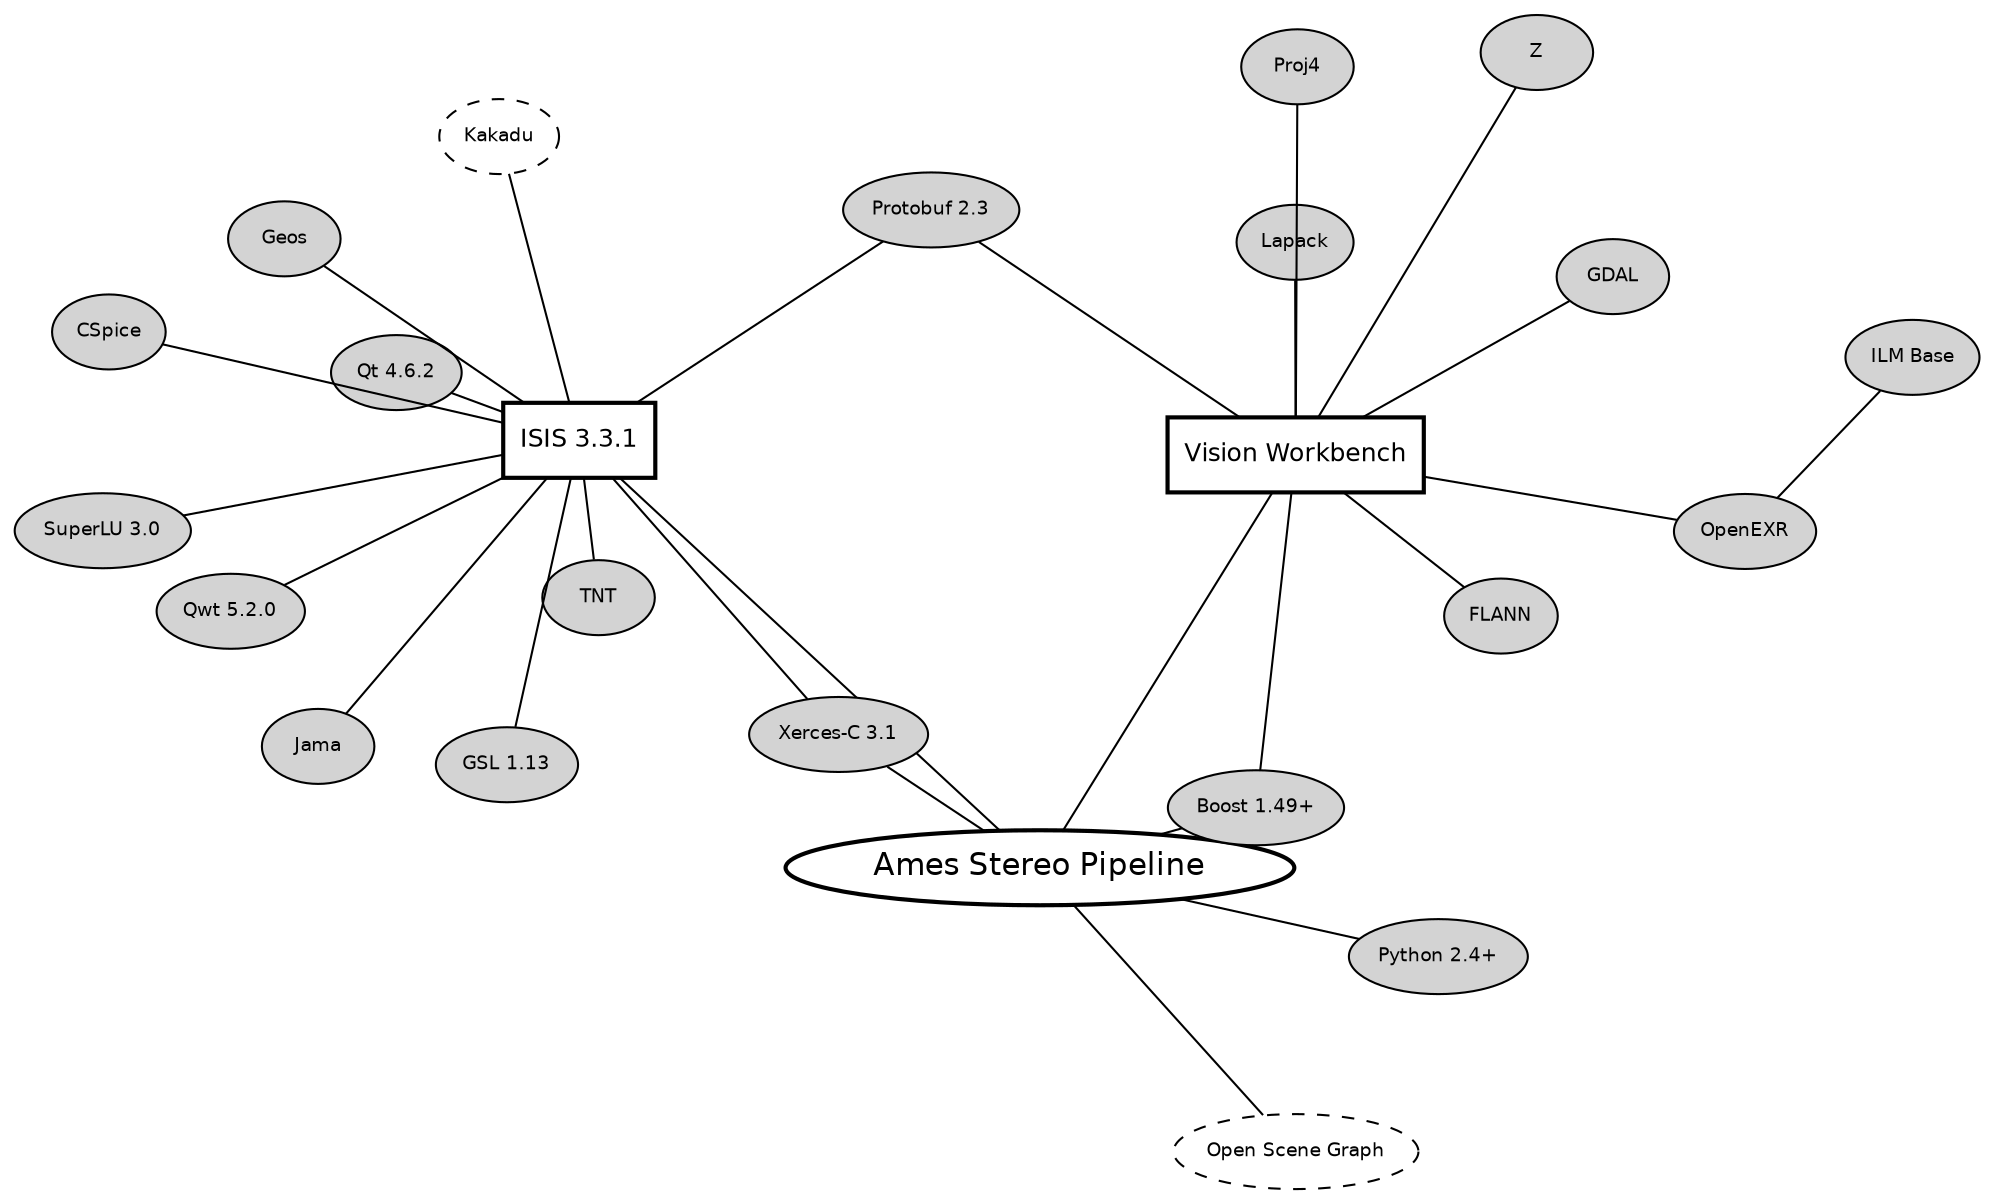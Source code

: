 graph g {

layout="sfdp";
//maxiter=1000000000;
//overlap=false;
mode="KK";
//defaultdist=5;
//normalize=true;
//Damping=0.6;
pad=0.1;
K=1.5


node [fontname="Helvetica"];
// ASP
node [fontsize=15,shape=ellipse,style=bold];
"Ames Stereo Pipeline";
// Important Nodes
node [fontsize=12,shape=box,style=bold];
"Vision Workbench"; "ISIS 3.3.1";
// Minor Nodes
node [fontsize=9,shape=ellipse,style=filled];
"GDAL"; "OpenEXR"; "Lapack"; "Boost 1.49+";"Qt 4.6.2";
"Jama"; "TNT"; "GSL 1.13"; "Proj4";
"SuperLU 3.0"; "CSpice"; "Qwt 5.2.0"; "Geos"; "Z";
"Xerces-C 3.1"; "ILM Base"; "Protobuf 2.3"; "Python 2.4+";
"FLANN";

// Optional Nodes
node [fontsize=9,style=dashed]; "Open Scene Graph";
"Kakadu";


"Vision Workbench" -- "Ames Stereo Pipeline"
"Open Scene Graph" -- "Ames Stereo Pipeline"
"ISIS 3.3.1" -- "Ames Stereo Pipeline"
"Boost 1.49+" -- "Ames Stereo Pipeline"
"Python 2.4+" -- "Ames Stereo Pipeline"
"Xerces-C 3.1" -- "Ames Stereo Pipeline"

"GDAL" -- "Vision Workbench"
"OpenEXR" -- "Vision Workbench";
"ILM Base" -- "OpenEXR";
"Lapack" -- "Vision Workbench";
"Boost 1.49+" -- "Vision Workbench";
"Proj4" -- "Vision Workbench";
"Z" -- "Vision Workbench";
"Protobuf 2.3" -- "Vision Workbench";
"FLANN" -- "Vision Workbench";

"Qt 4.6.2" -- "ISIS 3.3.1";
"Jama" -- "ISIS 3.3.1";
"TNT" -- "ISIS 3.3.1";
"GSL 1.13" -- "ISIS 3.3.1";
"SuperLU 3.0" -- "ISIS 3.3.1";
"CSpice" -- "ISIS 3.3.1";
"Qwt 5.2.0" -- "ISIS 3.3.1";
"Xerces-C 3.1" -- "ISIS 3.3.1";
"Kakadu" -- "ISIS 3.3.1";
"Geos" -- "ISIS 3.3.1";
"Protobuf 2.3" -- "ISIS 3.3.1";

}
